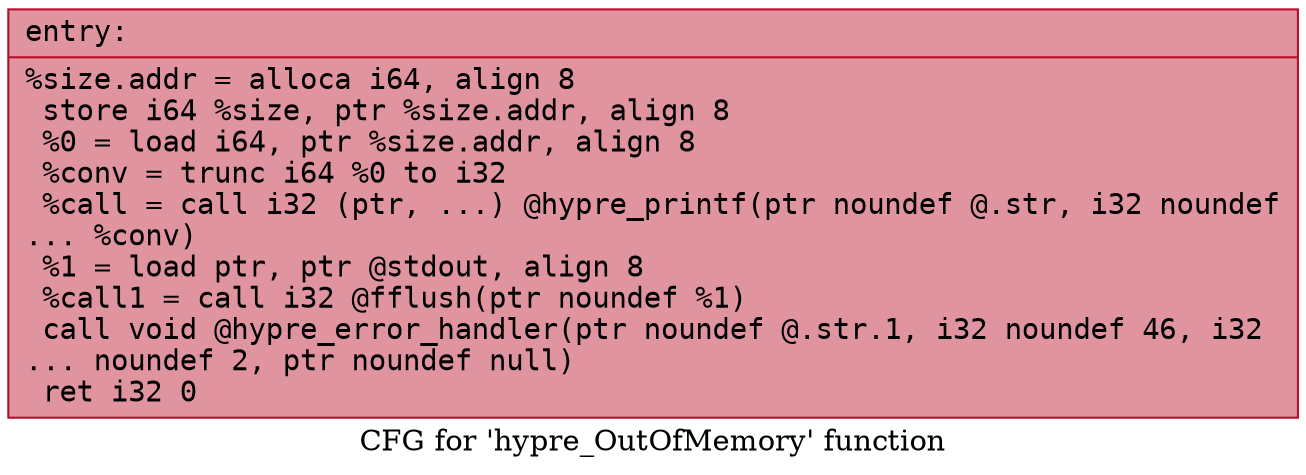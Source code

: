 digraph "CFG for 'hypre_OutOfMemory' function" {
	label="CFG for 'hypre_OutOfMemory' function";

	Node0x55fce37bd7f0 [shape=record,color="#b70d28ff", style=filled, fillcolor="#b70d2870" fontname="Courier",label="{entry:\l|  %size.addr = alloca i64, align 8\l  store i64 %size, ptr %size.addr, align 8\l  %0 = load i64, ptr %size.addr, align 8\l  %conv = trunc i64 %0 to i32\l  %call = call i32 (ptr, ...) @hypre_printf(ptr noundef @.str, i32 noundef\l... %conv)\l  %1 = load ptr, ptr @stdout, align 8\l  %call1 = call i32 @fflush(ptr noundef %1)\l  call void @hypre_error_handler(ptr noundef @.str.1, i32 noundef 46, i32\l... noundef 2, ptr noundef null)\l  ret i32 0\l}"];
}
